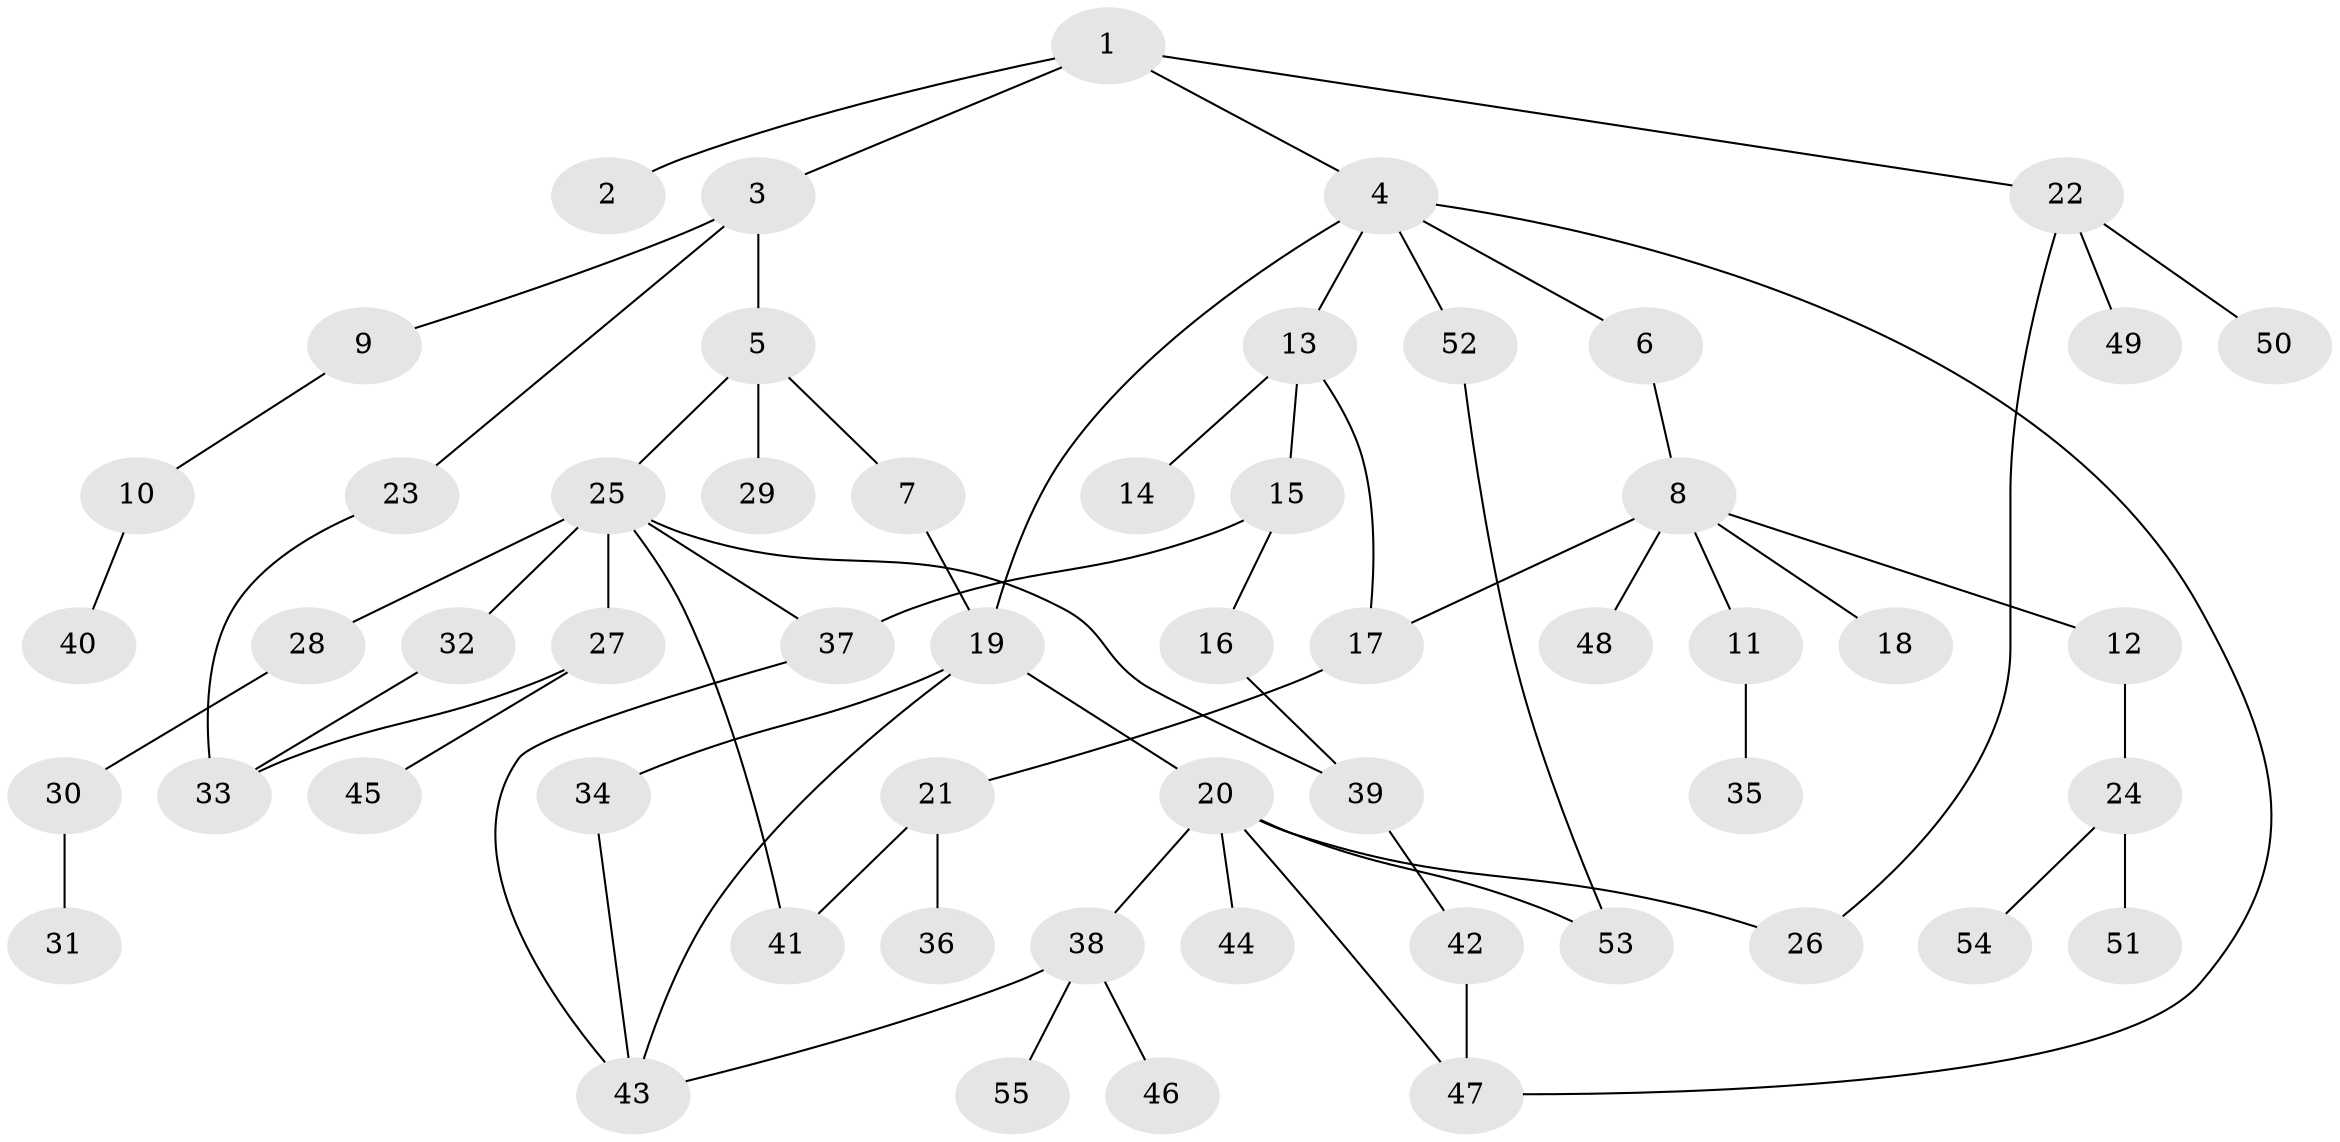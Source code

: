 // coarse degree distribution, {3: 0.20588235294117646, 4: 0.08823529411764706, 6: 0.058823529411764705, 2: 0.3235294117647059, 5: 0.08823529411764706, 1: 0.23529411764705882}
// Generated by graph-tools (version 1.1) at 2025/48/03/04/25 22:48:53]
// undirected, 55 vertices, 68 edges
graph export_dot {
  node [color=gray90,style=filled];
  1;
  2;
  3;
  4;
  5;
  6;
  7;
  8;
  9;
  10;
  11;
  12;
  13;
  14;
  15;
  16;
  17;
  18;
  19;
  20;
  21;
  22;
  23;
  24;
  25;
  26;
  27;
  28;
  29;
  30;
  31;
  32;
  33;
  34;
  35;
  36;
  37;
  38;
  39;
  40;
  41;
  42;
  43;
  44;
  45;
  46;
  47;
  48;
  49;
  50;
  51;
  52;
  53;
  54;
  55;
  1 -- 2;
  1 -- 3;
  1 -- 4;
  1 -- 22;
  3 -- 5;
  3 -- 9;
  3 -- 23;
  4 -- 6;
  4 -- 13;
  4 -- 52;
  4 -- 47;
  4 -- 19;
  5 -- 7;
  5 -- 25;
  5 -- 29;
  6 -- 8;
  7 -- 19;
  8 -- 11;
  8 -- 12;
  8 -- 17;
  8 -- 18;
  8 -- 48;
  9 -- 10;
  10 -- 40;
  11 -- 35;
  12 -- 24;
  13 -- 14;
  13 -- 15;
  13 -- 17;
  15 -- 16;
  15 -- 37;
  16 -- 39;
  17 -- 21;
  19 -- 20;
  19 -- 34;
  19 -- 43;
  20 -- 26;
  20 -- 38;
  20 -- 44;
  20 -- 53;
  20 -- 47;
  21 -- 36;
  21 -- 41;
  22 -- 49;
  22 -- 50;
  22 -- 26;
  23 -- 33;
  24 -- 51;
  24 -- 54;
  25 -- 27;
  25 -- 28;
  25 -- 32;
  25 -- 37;
  25 -- 41;
  25 -- 39;
  27 -- 45;
  27 -- 33;
  28 -- 30;
  30 -- 31;
  32 -- 33;
  34 -- 43;
  37 -- 43;
  38 -- 46;
  38 -- 55;
  38 -- 43;
  39 -- 42;
  42 -- 47;
  52 -- 53;
}
